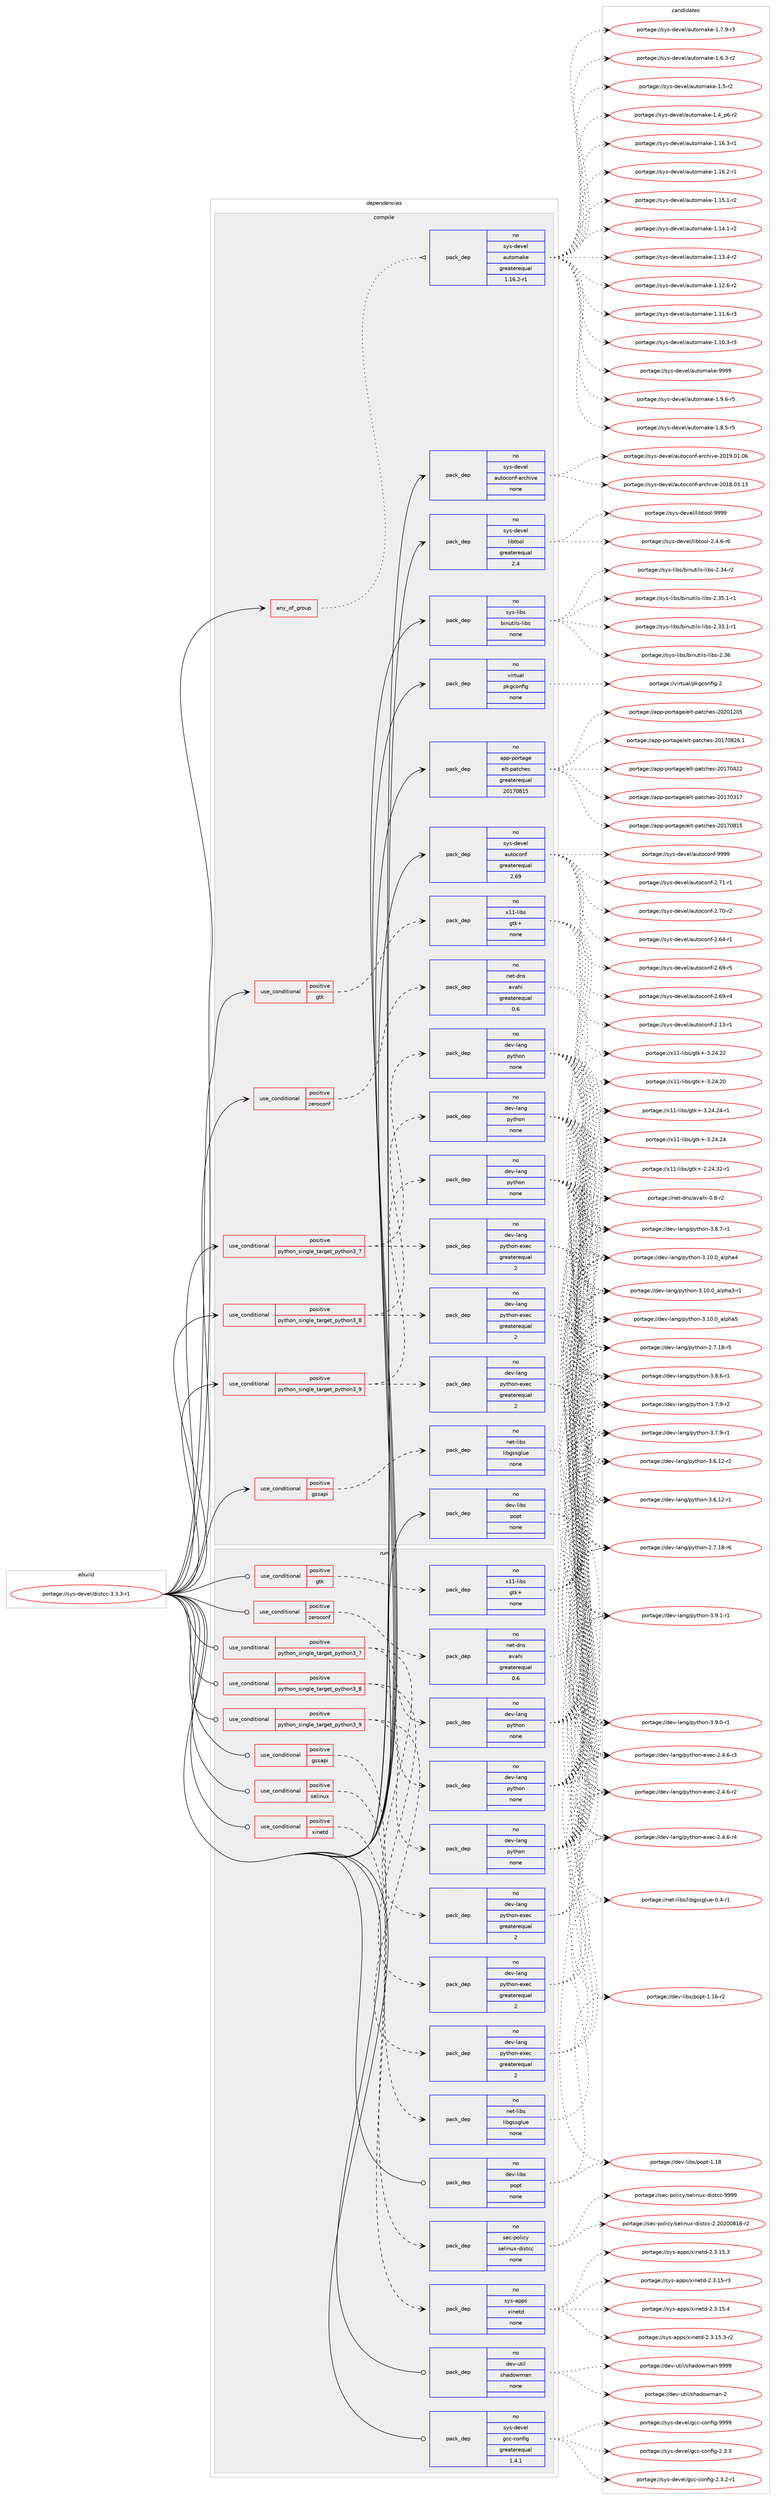digraph prolog {

# *************
# Graph options
# *************

newrank=true;
concentrate=true;
compound=true;
graph [rankdir=LR,fontname=Helvetica,fontsize=10,ranksep=1.5];#, ranksep=2.5, nodesep=0.2];
edge  [arrowhead=vee];
node  [fontname=Helvetica,fontsize=10];

# **********
# The ebuild
# **********

subgraph cluster_leftcol {
color=gray;
rank=same;
label=<<i>ebuild</i>>;
id [label="portage://sys-devel/distcc-3.3.3-r1", color=red, width=4, href="../sys-devel/distcc-3.3.3-r1.svg"];
}

# ****************
# The dependencies
# ****************

subgraph cluster_midcol {
color=gray;
label=<<i>dependencies</i>>;
subgraph cluster_compile {
fillcolor="#eeeeee";
style=filled;
label=<<i>compile</i>>;
subgraph any90 {
dependency6650 [label=<<TABLE BORDER="0" CELLBORDER="1" CELLSPACING="0" CELLPADDING="4"><TR><TD CELLPADDING="10">any_of_group</TD></TR></TABLE>>, shape=none, color=red];subgraph pack4736 {
dependency6651 [label=<<TABLE BORDER="0" CELLBORDER="1" CELLSPACING="0" CELLPADDING="4" WIDTH="220"><TR><TD ROWSPAN="6" CELLPADDING="30">pack_dep</TD></TR><TR><TD WIDTH="110">no</TD></TR><TR><TD>sys-devel</TD></TR><TR><TD>automake</TD></TR><TR><TD>greaterequal</TD></TR><TR><TD>1.16.2-r1</TD></TR></TABLE>>, shape=none, color=blue];
}
dependency6650:e -> dependency6651:w [weight=20,style="dotted",arrowhead="oinv"];
}
id:e -> dependency6650:w [weight=20,style="solid",arrowhead="vee"];
subgraph cond1815 {
dependency6652 [label=<<TABLE BORDER="0" CELLBORDER="1" CELLSPACING="0" CELLPADDING="4"><TR><TD ROWSPAN="3" CELLPADDING="10">use_conditional</TD></TR><TR><TD>positive</TD></TR><TR><TD>gssapi</TD></TR></TABLE>>, shape=none, color=red];
subgraph pack4737 {
dependency6653 [label=<<TABLE BORDER="0" CELLBORDER="1" CELLSPACING="0" CELLPADDING="4" WIDTH="220"><TR><TD ROWSPAN="6" CELLPADDING="30">pack_dep</TD></TR><TR><TD WIDTH="110">no</TD></TR><TR><TD>net-libs</TD></TR><TR><TD>libgssglue</TD></TR><TR><TD>none</TD></TR><TR><TD></TD></TR></TABLE>>, shape=none, color=blue];
}
dependency6652:e -> dependency6653:w [weight=20,style="dashed",arrowhead="vee"];
}
id:e -> dependency6652:w [weight=20,style="solid",arrowhead="vee"];
subgraph cond1816 {
dependency6654 [label=<<TABLE BORDER="0" CELLBORDER="1" CELLSPACING="0" CELLPADDING="4"><TR><TD ROWSPAN="3" CELLPADDING="10">use_conditional</TD></TR><TR><TD>positive</TD></TR><TR><TD>gtk</TD></TR></TABLE>>, shape=none, color=red];
subgraph pack4738 {
dependency6655 [label=<<TABLE BORDER="0" CELLBORDER="1" CELLSPACING="0" CELLPADDING="4" WIDTH="220"><TR><TD ROWSPAN="6" CELLPADDING="30">pack_dep</TD></TR><TR><TD WIDTH="110">no</TD></TR><TR><TD>x11-libs</TD></TR><TR><TD>gtk+</TD></TR><TR><TD>none</TD></TR><TR><TD></TD></TR></TABLE>>, shape=none, color=blue];
}
dependency6654:e -> dependency6655:w [weight=20,style="dashed",arrowhead="vee"];
}
id:e -> dependency6654:w [weight=20,style="solid",arrowhead="vee"];
subgraph cond1817 {
dependency6656 [label=<<TABLE BORDER="0" CELLBORDER="1" CELLSPACING="0" CELLPADDING="4"><TR><TD ROWSPAN="3" CELLPADDING="10">use_conditional</TD></TR><TR><TD>positive</TD></TR><TR><TD>python_single_target_python3_7</TD></TR></TABLE>>, shape=none, color=red];
subgraph pack4739 {
dependency6657 [label=<<TABLE BORDER="0" CELLBORDER="1" CELLSPACING="0" CELLPADDING="4" WIDTH="220"><TR><TD ROWSPAN="6" CELLPADDING="30">pack_dep</TD></TR><TR><TD WIDTH="110">no</TD></TR><TR><TD>dev-lang</TD></TR><TR><TD>python</TD></TR><TR><TD>none</TD></TR><TR><TD></TD></TR></TABLE>>, shape=none, color=blue];
}
dependency6656:e -> dependency6657:w [weight=20,style="dashed",arrowhead="vee"];
subgraph pack4740 {
dependency6658 [label=<<TABLE BORDER="0" CELLBORDER="1" CELLSPACING="0" CELLPADDING="4" WIDTH="220"><TR><TD ROWSPAN="6" CELLPADDING="30">pack_dep</TD></TR><TR><TD WIDTH="110">no</TD></TR><TR><TD>dev-lang</TD></TR><TR><TD>python-exec</TD></TR><TR><TD>greaterequal</TD></TR><TR><TD>2</TD></TR></TABLE>>, shape=none, color=blue];
}
dependency6656:e -> dependency6658:w [weight=20,style="dashed",arrowhead="vee"];
}
id:e -> dependency6656:w [weight=20,style="solid",arrowhead="vee"];
subgraph cond1818 {
dependency6659 [label=<<TABLE BORDER="0" CELLBORDER="1" CELLSPACING="0" CELLPADDING="4"><TR><TD ROWSPAN="3" CELLPADDING="10">use_conditional</TD></TR><TR><TD>positive</TD></TR><TR><TD>python_single_target_python3_8</TD></TR></TABLE>>, shape=none, color=red];
subgraph pack4741 {
dependency6660 [label=<<TABLE BORDER="0" CELLBORDER="1" CELLSPACING="0" CELLPADDING="4" WIDTH="220"><TR><TD ROWSPAN="6" CELLPADDING="30">pack_dep</TD></TR><TR><TD WIDTH="110">no</TD></TR><TR><TD>dev-lang</TD></TR><TR><TD>python</TD></TR><TR><TD>none</TD></TR><TR><TD></TD></TR></TABLE>>, shape=none, color=blue];
}
dependency6659:e -> dependency6660:w [weight=20,style="dashed",arrowhead="vee"];
subgraph pack4742 {
dependency6661 [label=<<TABLE BORDER="0" CELLBORDER="1" CELLSPACING="0" CELLPADDING="4" WIDTH="220"><TR><TD ROWSPAN="6" CELLPADDING="30">pack_dep</TD></TR><TR><TD WIDTH="110">no</TD></TR><TR><TD>dev-lang</TD></TR><TR><TD>python-exec</TD></TR><TR><TD>greaterequal</TD></TR><TR><TD>2</TD></TR></TABLE>>, shape=none, color=blue];
}
dependency6659:e -> dependency6661:w [weight=20,style="dashed",arrowhead="vee"];
}
id:e -> dependency6659:w [weight=20,style="solid",arrowhead="vee"];
subgraph cond1819 {
dependency6662 [label=<<TABLE BORDER="0" CELLBORDER="1" CELLSPACING="0" CELLPADDING="4"><TR><TD ROWSPAN="3" CELLPADDING="10">use_conditional</TD></TR><TR><TD>positive</TD></TR><TR><TD>python_single_target_python3_9</TD></TR></TABLE>>, shape=none, color=red];
subgraph pack4743 {
dependency6663 [label=<<TABLE BORDER="0" CELLBORDER="1" CELLSPACING="0" CELLPADDING="4" WIDTH="220"><TR><TD ROWSPAN="6" CELLPADDING="30">pack_dep</TD></TR><TR><TD WIDTH="110">no</TD></TR><TR><TD>dev-lang</TD></TR><TR><TD>python</TD></TR><TR><TD>none</TD></TR><TR><TD></TD></TR></TABLE>>, shape=none, color=blue];
}
dependency6662:e -> dependency6663:w [weight=20,style="dashed",arrowhead="vee"];
subgraph pack4744 {
dependency6664 [label=<<TABLE BORDER="0" CELLBORDER="1" CELLSPACING="0" CELLPADDING="4" WIDTH="220"><TR><TD ROWSPAN="6" CELLPADDING="30">pack_dep</TD></TR><TR><TD WIDTH="110">no</TD></TR><TR><TD>dev-lang</TD></TR><TR><TD>python-exec</TD></TR><TR><TD>greaterequal</TD></TR><TR><TD>2</TD></TR></TABLE>>, shape=none, color=blue];
}
dependency6662:e -> dependency6664:w [weight=20,style="dashed",arrowhead="vee"];
}
id:e -> dependency6662:w [weight=20,style="solid",arrowhead="vee"];
subgraph cond1820 {
dependency6665 [label=<<TABLE BORDER="0" CELLBORDER="1" CELLSPACING="0" CELLPADDING="4"><TR><TD ROWSPAN="3" CELLPADDING="10">use_conditional</TD></TR><TR><TD>positive</TD></TR><TR><TD>zeroconf</TD></TR></TABLE>>, shape=none, color=red];
subgraph pack4745 {
dependency6666 [label=<<TABLE BORDER="0" CELLBORDER="1" CELLSPACING="0" CELLPADDING="4" WIDTH="220"><TR><TD ROWSPAN="6" CELLPADDING="30">pack_dep</TD></TR><TR><TD WIDTH="110">no</TD></TR><TR><TD>net-dns</TD></TR><TR><TD>avahi</TD></TR><TR><TD>greaterequal</TD></TR><TR><TD>0.6</TD></TR></TABLE>>, shape=none, color=blue];
}
dependency6665:e -> dependency6666:w [weight=20,style="dashed",arrowhead="vee"];
}
id:e -> dependency6665:w [weight=20,style="solid",arrowhead="vee"];
subgraph pack4746 {
dependency6667 [label=<<TABLE BORDER="0" CELLBORDER="1" CELLSPACING="0" CELLPADDING="4" WIDTH="220"><TR><TD ROWSPAN="6" CELLPADDING="30">pack_dep</TD></TR><TR><TD WIDTH="110">no</TD></TR><TR><TD>app-portage</TD></TR><TR><TD>elt-patches</TD></TR><TR><TD>greaterequal</TD></TR><TR><TD>20170815</TD></TR></TABLE>>, shape=none, color=blue];
}
id:e -> dependency6667:w [weight=20,style="solid",arrowhead="vee"];
subgraph pack4747 {
dependency6668 [label=<<TABLE BORDER="0" CELLBORDER="1" CELLSPACING="0" CELLPADDING="4" WIDTH="220"><TR><TD ROWSPAN="6" CELLPADDING="30">pack_dep</TD></TR><TR><TD WIDTH="110">no</TD></TR><TR><TD>dev-libs</TD></TR><TR><TD>popt</TD></TR><TR><TD>none</TD></TR><TR><TD></TD></TR></TABLE>>, shape=none, color=blue];
}
id:e -> dependency6668:w [weight=20,style="solid",arrowhead="vee"];
subgraph pack4748 {
dependency6669 [label=<<TABLE BORDER="0" CELLBORDER="1" CELLSPACING="0" CELLPADDING="4" WIDTH="220"><TR><TD ROWSPAN="6" CELLPADDING="30">pack_dep</TD></TR><TR><TD WIDTH="110">no</TD></TR><TR><TD>sys-devel</TD></TR><TR><TD>autoconf</TD></TR><TR><TD>greaterequal</TD></TR><TR><TD>2.69</TD></TR></TABLE>>, shape=none, color=blue];
}
id:e -> dependency6669:w [weight=20,style="solid",arrowhead="vee"];
subgraph pack4749 {
dependency6670 [label=<<TABLE BORDER="0" CELLBORDER="1" CELLSPACING="0" CELLPADDING="4" WIDTH="220"><TR><TD ROWSPAN="6" CELLPADDING="30">pack_dep</TD></TR><TR><TD WIDTH="110">no</TD></TR><TR><TD>sys-devel</TD></TR><TR><TD>autoconf-archive</TD></TR><TR><TD>none</TD></TR><TR><TD></TD></TR></TABLE>>, shape=none, color=blue];
}
id:e -> dependency6670:w [weight=20,style="solid",arrowhead="vee"];
subgraph pack4750 {
dependency6671 [label=<<TABLE BORDER="0" CELLBORDER="1" CELLSPACING="0" CELLPADDING="4" WIDTH="220"><TR><TD ROWSPAN="6" CELLPADDING="30">pack_dep</TD></TR><TR><TD WIDTH="110">no</TD></TR><TR><TD>sys-devel</TD></TR><TR><TD>libtool</TD></TR><TR><TD>greaterequal</TD></TR><TR><TD>2.4</TD></TR></TABLE>>, shape=none, color=blue];
}
id:e -> dependency6671:w [weight=20,style="solid",arrowhead="vee"];
subgraph pack4751 {
dependency6672 [label=<<TABLE BORDER="0" CELLBORDER="1" CELLSPACING="0" CELLPADDING="4" WIDTH="220"><TR><TD ROWSPAN="6" CELLPADDING="30">pack_dep</TD></TR><TR><TD WIDTH="110">no</TD></TR><TR><TD>sys-libs</TD></TR><TR><TD>binutils-libs</TD></TR><TR><TD>none</TD></TR><TR><TD></TD></TR></TABLE>>, shape=none, color=blue];
}
id:e -> dependency6672:w [weight=20,style="solid",arrowhead="vee"];
subgraph pack4752 {
dependency6673 [label=<<TABLE BORDER="0" CELLBORDER="1" CELLSPACING="0" CELLPADDING="4" WIDTH="220"><TR><TD ROWSPAN="6" CELLPADDING="30">pack_dep</TD></TR><TR><TD WIDTH="110">no</TD></TR><TR><TD>virtual</TD></TR><TR><TD>pkgconfig</TD></TR><TR><TD>none</TD></TR><TR><TD></TD></TR></TABLE>>, shape=none, color=blue];
}
id:e -> dependency6673:w [weight=20,style="solid",arrowhead="vee"];
}
subgraph cluster_compileandrun {
fillcolor="#eeeeee";
style=filled;
label=<<i>compile and run</i>>;
}
subgraph cluster_run {
fillcolor="#eeeeee";
style=filled;
label=<<i>run</i>>;
subgraph cond1821 {
dependency6674 [label=<<TABLE BORDER="0" CELLBORDER="1" CELLSPACING="0" CELLPADDING="4"><TR><TD ROWSPAN="3" CELLPADDING="10">use_conditional</TD></TR><TR><TD>positive</TD></TR><TR><TD>gssapi</TD></TR></TABLE>>, shape=none, color=red];
subgraph pack4753 {
dependency6675 [label=<<TABLE BORDER="0" CELLBORDER="1" CELLSPACING="0" CELLPADDING="4" WIDTH="220"><TR><TD ROWSPAN="6" CELLPADDING="30">pack_dep</TD></TR><TR><TD WIDTH="110">no</TD></TR><TR><TD>net-libs</TD></TR><TR><TD>libgssglue</TD></TR><TR><TD>none</TD></TR><TR><TD></TD></TR></TABLE>>, shape=none, color=blue];
}
dependency6674:e -> dependency6675:w [weight=20,style="dashed",arrowhead="vee"];
}
id:e -> dependency6674:w [weight=20,style="solid",arrowhead="odot"];
subgraph cond1822 {
dependency6676 [label=<<TABLE BORDER="0" CELLBORDER="1" CELLSPACING="0" CELLPADDING="4"><TR><TD ROWSPAN="3" CELLPADDING="10">use_conditional</TD></TR><TR><TD>positive</TD></TR><TR><TD>gtk</TD></TR></TABLE>>, shape=none, color=red];
subgraph pack4754 {
dependency6677 [label=<<TABLE BORDER="0" CELLBORDER="1" CELLSPACING="0" CELLPADDING="4" WIDTH="220"><TR><TD ROWSPAN="6" CELLPADDING="30">pack_dep</TD></TR><TR><TD WIDTH="110">no</TD></TR><TR><TD>x11-libs</TD></TR><TR><TD>gtk+</TD></TR><TR><TD>none</TD></TR><TR><TD></TD></TR></TABLE>>, shape=none, color=blue];
}
dependency6676:e -> dependency6677:w [weight=20,style="dashed",arrowhead="vee"];
}
id:e -> dependency6676:w [weight=20,style="solid",arrowhead="odot"];
subgraph cond1823 {
dependency6678 [label=<<TABLE BORDER="0" CELLBORDER="1" CELLSPACING="0" CELLPADDING="4"><TR><TD ROWSPAN="3" CELLPADDING="10">use_conditional</TD></TR><TR><TD>positive</TD></TR><TR><TD>python_single_target_python3_7</TD></TR></TABLE>>, shape=none, color=red];
subgraph pack4755 {
dependency6679 [label=<<TABLE BORDER="0" CELLBORDER="1" CELLSPACING="0" CELLPADDING="4" WIDTH="220"><TR><TD ROWSPAN="6" CELLPADDING="30">pack_dep</TD></TR><TR><TD WIDTH="110">no</TD></TR><TR><TD>dev-lang</TD></TR><TR><TD>python</TD></TR><TR><TD>none</TD></TR><TR><TD></TD></TR></TABLE>>, shape=none, color=blue];
}
dependency6678:e -> dependency6679:w [weight=20,style="dashed",arrowhead="vee"];
subgraph pack4756 {
dependency6680 [label=<<TABLE BORDER="0" CELLBORDER="1" CELLSPACING="0" CELLPADDING="4" WIDTH="220"><TR><TD ROWSPAN="6" CELLPADDING="30">pack_dep</TD></TR><TR><TD WIDTH="110">no</TD></TR><TR><TD>dev-lang</TD></TR><TR><TD>python-exec</TD></TR><TR><TD>greaterequal</TD></TR><TR><TD>2</TD></TR></TABLE>>, shape=none, color=blue];
}
dependency6678:e -> dependency6680:w [weight=20,style="dashed",arrowhead="vee"];
}
id:e -> dependency6678:w [weight=20,style="solid",arrowhead="odot"];
subgraph cond1824 {
dependency6681 [label=<<TABLE BORDER="0" CELLBORDER="1" CELLSPACING="0" CELLPADDING="4"><TR><TD ROWSPAN="3" CELLPADDING="10">use_conditional</TD></TR><TR><TD>positive</TD></TR><TR><TD>python_single_target_python3_8</TD></TR></TABLE>>, shape=none, color=red];
subgraph pack4757 {
dependency6682 [label=<<TABLE BORDER="0" CELLBORDER="1" CELLSPACING="0" CELLPADDING="4" WIDTH="220"><TR><TD ROWSPAN="6" CELLPADDING="30">pack_dep</TD></TR><TR><TD WIDTH="110">no</TD></TR><TR><TD>dev-lang</TD></TR><TR><TD>python</TD></TR><TR><TD>none</TD></TR><TR><TD></TD></TR></TABLE>>, shape=none, color=blue];
}
dependency6681:e -> dependency6682:w [weight=20,style="dashed",arrowhead="vee"];
subgraph pack4758 {
dependency6683 [label=<<TABLE BORDER="0" CELLBORDER="1" CELLSPACING="0" CELLPADDING="4" WIDTH="220"><TR><TD ROWSPAN="6" CELLPADDING="30">pack_dep</TD></TR><TR><TD WIDTH="110">no</TD></TR><TR><TD>dev-lang</TD></TR><TR><TD>python-exec</TD></TR><TR><TD>greaterequal</TD></TR><TR><TD>2</TD></TR></TABLE>>, shape=none, color=blue];
}
dependency6681:e -> dependency6683:w [weight=20,style="dashed",arrowhead="vee"];
}
id:e -> dependency6681:w [weight=20,style="solid",arrowhead="odot"];
subgraph cond1825 {
dependency6684 [label=<<TABLE BORDER="0" CELLBORDER="1" CELLSPACING="0" CELLPADDING="4"><TR><TD ROWSPAN="3" CELLPADDING="10">use_conditional</TD></TR><TR><TD>positive</TD></TR><TR><TD>python_single_target_python3_9</TD></TR></TABLE>>, shape=none, color=red];
subgraph pack4759 {
dependency6685 [label=<<TABLE BORDER="0" CELLBORDER="1" CELLSPACING="0" CELLPADDING="4" WIDTH="220"><TR><TD ROWSPAN="6" CELLPADDING="30">pack_dep</TD></TR><TR><TD WIDTH="110">no</TD></TR><TR><TD>dev-lang</TD></TR><TR><TD>python</TD></TR><TR><TD>none</TD></TR><TR><TD></TD></TR></TABLE>>, shape=none, color=blue];
}
dependency6684:e -> dependency6685:w [weight=20,style="dashed",arrowhead="vee"];
subgraph pack4760 {
dependency6686 [label=<<TABLE BORDER="0" CELLBORDER="1" CELLSPACING="0" CELLPADDING="4" WIDTH="220"><TR><TD ROWSPAN="6" CELLPADDING="30">pack_dep</TD></TR><TR><TD WIDTH="110">no</TD></TR><TR><TD>dev-lang</TD></TR><TR><TD>python-exec</TD></TR><TR><TD>greaterequal</TD></TR><TR><TD>2</TD></TR></TABLE>>, shape=none, color=blue];
}
dependency6684:e -> dependency6686:w [weight=20,style="dashed",arrowhead="vee"];
}
id:e -> dependency6684:w [weight=20,style="solid",arrowhead="odot"];
subgraph cond1826 {
dependency6687 [label=<<TABLE BORDER="0" CELLBORDER="1" CELLSPACING="0" CELLPADDING="4"><TR><TD ROWSPAN="3" CELLPADDING="10">use_conditional</TD></TR><TR><TD>positive</TD></TR><TR><TD>selinux</TD></TR></TABLE>>, shape=none, color=red];
subgraph pack4761 {
dependency6688 [label=<<TABLE BORDER="0" CELLBORDER="1" CELLSPACING="0" CELLPADDING="4" WIDTH="220"><TR><TD ROWSPAN="6" CELLPADDING="30">pack_dep</TD></TR><TR><TD WIDTH="110">no</TD></TR><TR><TD>sec-policy</TD></TR><TR><TD>selinux-distcc</TD></TR><TR><TD>none</TD></TR><TR><TD></TD></TR></TABLE>>, shape=none, color=blue];
}
dependency6687:e -> dependency6688:w [weight=20,style="dashed",arrowhead="vee"];
}
id:e -> dependency6687:w [weight=20,style="solid",arrowhead="odot"];
subgraph cond1827 {
dependency6689 [label=<<TABLE BORDER="0" CELLBORDER="1" CELLSPACING="0" CELLPADDING="4"><TR><TD ROWSPAN="3" CELLPADDING="10">use_conditional</TD></TR><TR><TD>positive</TD></TR><TR><TD>xinetd</TD></TR></TABLE>>, shape=none, color=red];
subgraph pack4762 {
dependency6690 [label=<<TABLE BORDER="0" CELLBORDER="1" CELLSPACING="0" CELLPADDING="4" WIDTH="220"><TR><TD ROWSPAN="6" CELLPADDING="30">pack_dep</TD></TR><TR><TD WIDTH="110">no</TD></TR><TR><TD>sys-apps</TD></TR><TR><TD>xinetd</TD></TR><TR><TD>none</TD></TR><TR><TD></TD></TR></TABLE>>, shape=none, color=blue];
}
dependency6689:e -> dependency6690:w [weight=20,style="dashed",arrowhead="vee"];
}
id:e -> dependency6689:w [weight=20,style="solid",arrowhead="odot"];
subgraph cond1828 {
dependency6691 [label=<<TABLE BORDER="0" CELLBORDER="1" CELLSPACING="0" CELLPADDING="4"><TR><TD ROWSPAN="3" CELLPADDING="10">use_conditional</TD></TR><TR><TD>positive</TD></TR><TR><TD>zeroconf</TD></TR></TABLE>>, shape=none, color=red];
subgraph pack4763 {
dependency6692 [label=<<TABLE BORDER="0" CELLBORDER="1" CELLSPACING="0" CELLPADDING="4" WIDTH="220"><TR><TD ROWSPAN="6" CELLPADDING="30">pack_dep</TD></TR><TR><TD WIDTH="110">no</TD></TR><TR><TD>net-dns</TD></TR><TR><TD>avahi</TD></TR><TR><TD>greaterequal</TD></TR><TR><TD>0.6</TD></TR></TABLE>>, shape=none, color=blue];
}
dependency6691:e -> dependency6692:w [weight=20,style="dashed",arrowhead="vee"];
}
id:e -> dependency6691:w [weight=20,style="solid",arrowhead="odot"];
subgraph pack4764 {
dependency6693 [label=<<TABLE BORDER="0" CELLBORDER="1" CELLSPACING="0" CELLPADDING="4" WIDTH="220"><TR><TD ROWSPAN="6" CELLPADDING="30">pack_dep</TD></TR><TR><TD WIDTH="110">no</TD></TR><TR><TD>dev-libs</TD></TR><TR><TD>popt</TD></TR><TR><TD>none</TD></TR><TR><TD></TD></TR></TABLE>>, shape=none, color=blue];
}
id:e -> dependency6693:w [weight=20,style="solid",arrowhead="odot"];
subgraph pack4765 {
dependency6694 [label=<<TABLE BORDER="0" CELLBORDER="1" CELLSPACING="0" CELLPADDING="4" WIDTH="220"><TR><TD ROWSPAN="6" CELLPADDING="30">pack_dep</TD></TR><TR><TD WIDTH="110">no</TD></TR><TR><TD>dev-util</TD></TR><TR><TD>shadowman</TD></TR><TR><TD>none</TD></TR><TR><TD></TD></TR></TABLE>>, shape=none, color=blue];
}
id:e -> dependency6694:w [weight=20,style="solid",arrowhead="odot"];
subgraph pack4766 {
dependency6695 [label=<<TABLE BORDER="0" CELLBORDER="1" CELLSPACING="0" CELLPADDING="4" WIDTH="220"><TR><TD ROWSPAN="6" CELLPADDING="30">pack_dep</TD></TR><TR><TD WIDTH="110">no</TD></TR><TR><TD>sys-devel</TD></TR><TR><TD>gcc-config</TD></TR><TR><TD>greaterequal</TD></TR><TR><TD>1.4.1</TD></TR></TABLE>>, shape=none, color=blue];
}
id:e -> dependency6695:w [weight=20,style="solid",arrowhead="odot"];
}
}

# **************
# The candidates
# **************

subgraph cluster_choices {
rank=same;
color=gray;
label=<<i>candidates</i>>;

subgraph choice4736 {
color=black;
nodesep=1;
choice115121115451001011181011084797117116111109971071014557575757 [label="portage://sys-devel/automake-9999", color=red, width=4,href="../sys-devel/automake-9999.svg"];
choice115121115451001011181011084797117116111109971071014549465746544511453 [label="portage://sys-devel/automake-1.9.6-r5", color=red, width=4,href="../sys-devel/automake-1.9.6-r5.svg"];
choice115121115451001011181011084797117116111109971071014549465646534511453 [label="portage://sys-devel/automake-1.8.5-r5", color=red, width=4,href="../sys-devel/automake-1.8.5-r5.svg"];
choice115121115451001011181011084797117116111109971071014549465546574511451 [label="portage://sys-devel/automake-1.7.9-r3", color=red, width=4,href="../sys-devel/automake-1.7.9-r3.svg"];
choice115121115451001011181011084797117116111109971071014549465446514511450 [label="portage://sys-devel/automake-1.6.3-r2", color=red, width=4,href="../sys-devel/automake-1.6.3-r2.svg"];
choice11512111545100101118101108479711711611110997107101454946534511450 [label="portage://sys-devel/automake-1.5-r2", color=red, width=4,href="../sys-devel/automake-1.5-r2.svg"];
choice115121115451001011181011084797117116111109971071014549465295112544511450 [label="portage://sys-devel/automake-1.4_p6-r2", color=red, width=4,href="../sys-devel/automake-1.4_p6-r2.svg"];
choice11512111545100101118101108479711711611110997107101454946495446514511449 [label="portage://sys-devel/automake-1.16.3-r1", color=red, width=4,href="../sys-devel/automake-1.16.3-r1.svg"];
choice11512111545100101118101108479711711611110997107101454946495446504511449 [label="portage://sys-devel/automake-1.16.2-r1", color=red, width=4,href="../sys-devel/automake-1.16.2-r1.svg"];
choice11512111545100101118101108479711711611110997107101454946495346494511450 [label="portage://sys-devel/automake-1.15.1-r2", color=red, width=4,href="../sys-devel/automake-1.15.1-r2.svg"];
choice11512111545100101118101108479711711611110997107101454946495246494511450 [label="portage://sys-devel/automake-1.14.1-r2", color=red, width=4,href="../sys-devel/automake-1.14.1-r2.svg"];
choice11512111545100101118101108479711711611110997107101454946495146524511450 [label="portage://sys-devel/automake-1.13.4-r2", color=red, width=4,href="../sys-devel/automake-1.13.4-r2.svg"];
choice11512111545100101118101108479711711611110997107101454946495046544511450 [label="portage://sys-devel/automake-1.12.6-r2", color=red, width=4,href="../sys-devel/automake-1.12.6-r2.svg"];
choice11512111545100101118101108479711711611110997107101454946494946544511451 [label="portage://sys-devel/automake-1.11.6-r3", color=red, width=4,href="../sys-devel/automake-1.11.6-r3.svg"];
choice11512111545100101118101108479711711611110997107101454946494846514511451 [label="portage://sys-devel/automake-1.10.3-r3", color=red, width=4,href="../sys-devel/automake-1.10.3-r3.svg"];
dependency6651:e -> choice115121115451001011181011084797117116111109971071014557575757:w [style=dotted,weight="100"];
dependency6651:e -> choice115121115451001011181011084797117116111109971071014549465746544511453:w [style=dotted,weight="100"];
dependency6651:e -> choice115121115451001011181011084797117116111109971071014549465646534511453:w [style=dotted,weight="100"];
dependency6651:e -> choice115121115451001011181011084797117116111109971071014549465546574511451:w [style=dotted,weight="100"];
dependency6651:e -> choice115121115451001011181011084797117116111109971071014549465446514511450:w [style=dotted,weight="100"];
dependency6651:e -> choice11512111545100101118101108479711711611110997107101454946534511450:w [style=dotted,weight="100"];
dependency6651:e -> choice115121115451001011181011084797117116111109971071014549465295112544511450:w [style=dotted,weight="100"];
dependency6651:e -> choice11512111545100101118101108479711711611110997107101454946495446514511449:w [style=dotted,weight="100"];
dependency6651:e -> choice11512111545100101118101108479711711611110997107101454946495446504511449:w [style=dotted,weight="100"];
dependency6651:e -> choice11512111545100101118101108479711711611110997107101454946495346494511450:w [style=dotted,weight="100"];
dependency6651:e -> choice11512111545100101118101108479711711611110997107101454946495246494511450:w [style=dotted,weight="100"];
dependency6651:e -> choice11512111545100101118101108479711711611110997107101454946495146524511450:w [style=dotted,weight="100"];
dependency6651:e -> choice11512111545100101118101108479711711611110997107101454946495046544511450:w [style=dotted,weight="100"];
dependency6651:e -> choice11512111545100101118101108479711711611110997107101454946494946544511451:w [style=dotted,weight="100"];
dependency6651:e -> choice11512111545100101118101108479711711611110997107101454946494846514511451:w [style=dotted,weight="100"];
}
subgraph choice4737 {
color=black;
nodesep=1;
choice11010111645108105981154710810598103115115103108117101454846524511449 [label="portage://net-libs/libgssglue-0.4-r1", color=red, width=4,href="../net-libs/libgssglue-0.4-r1.svg"];
dependency6653:e -> choice11010111645108105981154710810598103115115103108117101454846524511449:w [style=dotted,weight="100"];
}
subgraph choice4738 {
color=black;
nodesep=1;
choice12049494510810598115471031161074345514650524650524511449 [label="portage://x11-libs/gtk+-3.24.24-r1", color=red, width=4,href="../x11-libs/gtk+-3.24.24-r1.svg"];
choice1204949451081059811547103116107434551465052465052 [label="portage://x11-libs/gtk+-3.24.24", color=red, width=4,href="../x11-libs/gtk+-3.24.24.svg"];
choice1204949451081059811547103116107434551465052465050 [label="portage://x11-libs/gtk+-3.24.22", color=red, width=4,href="../x11-libs/gtk+-3.24.22.svg"];
choice1204949451081059811547103116107434551465052465048 [label="portage://x11-libs/gtk+-3.24.20", color=red, width=4,href="../x11-libs/gtk+-3.24.20.svg"];
choice12049494510810598115471031161074345504650524651504511449 [label="portage://x11-libs/gtk+-2.24.32-r1", color=red, width=4,href="../x11-libs/gtk+-2.24.32-r1.svg"];
dependency6655:e -> choice12049494510810598115471031161074345514650524650524511449:w [style=dotted,weight="100"];
dependency6655:e -> choice1204949451081059811547103116107434551465052465052:w [style=dotted,weight="100"];
dependency6655:e -> choice1204949451081059811547103116107434551465052465050:w [style=dotted,weight="100"];
dependency6655:e -> choice1204949451081059811547103116107434551465052465048:w [style=dotted,weight="100"];
dependency6655:e -> choice12049494510810598115471031161074345504650524651504511449:w [style=dotted,weight="100"];
}
subgraph choice4739 {
color=black;
nodesep=1;
choice1001011184510897110103471121211161041111104551465746494511449 [label="portage://dev-lang/python-3.9.1-r1", color=red, width=4,href="../dev-lang/python-3.9.1-r1.svg"];
choice1001011184510897110103471121211161041111104551465746484511449 [label="portage://dev-lang/python-3.9.0-r1", color=red, width=4,href="../dev-lang/python-3.9.0-r1.svg"];
choice1001011184510897110103471121211161041111104551465646554511449 [label="portage://dev-lang/python-3.8.7-r1", color=red, width=4,href="../dev-lang/python-3.8.7-r1.svg"];
choice1001011184510897110103471121211161041111104551465646544511449 [label="portage://dev-lang/python-3.8.6-r1", color=red, width=4,href="../dev-lang/python-3.8.6-r1.svg"];
choice1001011184510897110103471121211161041111104551465546574511450 [label="portage://dev-lang/python-3.7.9-r2", color=red, width=4,href="../dev-lang/python-3.7.9-r2.svg"];
choice1001011184510897110103471121211161041111104551465546574511449 [label="portage://dev-lang/python-3.7.9-r1", color=red, width=4,href="../dev-lang/python-3.7.9-r1.svg"];
choice100101118451089711010347112121116104111110455146544649504511450 [label="portage://dev-lang/python-3.6.12-r2", color=red, width=4,href="../dev-lang/python-3.6.12-r2.svg"];
choice100101118451089711010347112121116104111110455146544649504511449 [label="portage://dev-lang/python-3.6.12-r1", color=red, width=4,href="../dev-lang/python-3.6.12-r1.svg"];
choice1001011184510897110103471121211161041111104551464948464895971081121049753 [label="portage://dev-lang/python-3.10.0_alpha5", color=red, width=4,href="../dev-lang/python-3.10.0_alpha5.svg"];
choice1001011184510897110103471121211161041111104551464948464895971081121049752 [label="portage://dev-lang/python-3.10.0_alpha4", color=red, width=4,href="../dev-lang/python-3.10.0_alpha4.svg"];
choice10010111845108971101034711212111610411111045514649484648959710811210497514511449 [label="portage://dev-lang/python-3.10.0_alpha3-r1", color=red, width=4,href="../dev-lang/python-3.10.0_alpha3-r1.svg"];
choice100101118451089711010347112121116104111110455046554649564511454 [label="portage://dev-lang/python-2.7.18-r6", color=red, width=4,href="../dev-lang/python-2.7.18-r6.svg"];
choice100101118451089711010347112121116104111110455046554649564511453 [label="portage://dev-lang/python-2.7.18-r5", color=red, width=4,href="../dev-lang/python-2.7.18-r5.svg"];
dependency6657:e -> choice1001011184510897110103471121211161041111104551465746494511449:w [style=dotted,weight="100"];
dependency6657:e -> choice1001011184510897110103471121211161041111104551465746484511449:w [style=dotted,weight="100"];
dependency6657:e -> choice1001011184510897110103471121211161041111104551465646554511449:w [style=dotted,weight="100"];
dependency6657:e -> choice1001011184510897110103471121211161041111104551465646544511449:w [style=dotted,weight="100"];
dependency6657:e -> choice1001011184510897110103471121211161041111104551465546574511450:w [style=dotted,weight="100"];
dependency6657:e -> choice1001011184510897110103471121211161041111104551465546574511449:w [style=dotted,weight="100"];
dependency6657:e -> choice100101118451089711010347112121116104111110455146544649504511450:w [style=dotted,weight="100"];
dependency6657:e -> choice100101118451089711010347112121116104111110455146544649504511449:w [style=dotted,weight="100"];
dependency6657:e -> choice1001011184510897110103471121211161041111104551464948464895971081121049753:w [style=dotted,weight="100"];
dependency6657:e -> choice1001011184510897110103471121211161041111104551464948464895971081121049752:w [style=dotted,weight="100"];
dependency6657:e -> choice10010111845108971101034711212111610411111045514649484648959710811210497514511449:w [style=dotted,weight="100"];
dependency6657:e -> choice100101118451089711010347112121116104111110455046554649564511454:w [style=dotted,weight="100"];
dependency6657:e -> choice100101118451089711010347112121116104111110455046554649564511453:w [style=dotted,weight="100"];
}
subgraph choice4740 {
color=black;
nodesep=1;
choice10010111845108971101034711212111610411111045101120101994550465246544511452 [label="portage://dev-lang/python-exec-2.4.6-r4", color=red, width=4,href="../dev-lang/python-exec-2.4.6-r4.svg"];
choice10010111845108971101034711212111610411111045101120101994550465246544511451 [label="portage://dev-lang/python-exec-2.4.6-r3", color=red, width=4,href="../dev-lang/python-exec-2.4.6-r3.svg"];
choice10010111845108971101034711212111610411111045101120101994550465246544511450 [label="portage://dev-lang/python-exec-2.4.6-r2", color=red, width=4,href="../dev-lang/python-exec-2.4.6-r2.svg"];
dependency6658:e -> choice10010111845108971101034711212111610411111045101120101994550465246544511452:w [style=dotted,weight="100"];
dependency6658:e -> choice10010111845108971101034711212111610411111045101120101994550465246544511451:w [style=dotted,weight="100"];
dependency6658:e -> choice10010111845108971101034711212111610411111045101120101994550465246544511450:w [style=dotted,weight="100"];
}
subgraph choice4741 {
color=black;
nodesep=1;
choice1001011184510897110103471121211161041111104551465746494511449 [label="portage://dev-lang/python-3.9.1-r1", color=red, width=4,href="../dev-lang/python-3.9.1-r1.svg"];
choice1001011184510897110103471121211161041111104551465746484511449 [label="portage://dev-lang/python-3.9.0-r1", color=red, width=4,href="../dev-lang/python-3.9.0-r1.svg"];
choice1001011184510897110103471121211161041111104551465646554511449 [label="portage://dev-lang/python-3.8.7-r1", color=red, width=4,href="../dev-lang/python-3.8.7-r1.svg"];
choice1001011184510897110103471121211161041111104551465646544511449 [label="portage://dev-lang/python-3.8.6-r1", color=red, width=4,href="../dev-lang/python-3.8.6-r1.svg"];
choice1001011184510897110103471121211161041111104551465546574511450 [label="portage://dev-lang/python-3.7.9-r2", color=red, width=4,href="../dev-lang/python-3.7.9-r2.svg"];
choice1001011184510897110103471121211161041111104551465546574511449 [label="portage://dev-lang/python-3.7.9-r1", color=red, width=4,href="../dev-lang/python-3.7.9-r1.svg"];
choice100101118451089711010347112121116104111110455146544649504511450 [label="portage://dev-lang/python-3.6.12-r2", color=red, width=4,href="../dev-lang/python-3.6.12-r2.svg"];
choice100101118451089711010347112121116104111110455146544649504511449 [label="portage://dev-lang/python-3.6.12-r1", color=red, width=4,href="../dev-lang/python-3.6.12-r1.svg"];
choice1001011184510897110103471121211161041111104551464948464895971081121049753 [label="portage://dev-lang/python-3.10.0_alpha5", color=red, width=4,href="../dev-lang/python-3.10.0_alpha5.svg"];
choice1001011184510897110103471121211161041111104551464948464895971081121049752 [label="portage://dev-lang/python-3.10.0_alpha4", color=red, width=4,href="../dev-lang/python-3.10.0_alpha4.svg"];
choice10010111845108971101034711212111610411111045514649484648959710811210497514511449 [label="portage://dev-lang/python-3.10.0_alpha3-r1", color=red, width=4,href="../dev-lang/python-3.10.0_alpha3-r1.svg"];
choice100101118451089711010347112121116104111110455046554649564511454 [label="portage://dev-lang/python-2.7.18-r6", color=red, width=4,href="../dev-lang/python-2.7.18-r6.svg"];
choice100101118451089711010347112121116104111110455046554649564511453 [label="portage://dev-lang/python-2.7.18-r5", color=red, width=4,href="../dev-lang/python-2.7.18-r5.svg"];
dependency6660:e -> choice1001011184510897110103471121211161041111104551465746494511449:w [style=dotted,weight="100"];
dependency6660:e -> choice1001011184510897110103471121211161041111104551465746484511449:w [style=dotted,weight="100"];
dependency6660:e -> choice1001011184510897110103471121211161041111104551465646554511449:w [style=dotted,weight="100"];
dependency6660:e -> choice1001011184510897110103471121211161041111104551465646544511449:w [style=dotted,weight="100"];
dependency6660:e -> choice1001011184510897110103471121211161041111104551465546574511450:w [style=dotted,weight="100"];
dependency6660:e -> choice1001011184510897110103471121211161041111104551465546574511449:w [style=dotted,weight="100"];
dependency6660:e -> choice100101118451089711010347112121116104111110455146544649504511450:w [style=dotted,weight="100"];
dependency6660:e -> choice100101118451089711010347112121116104111110455146544649504511449:w [style=dotted,weight="100"];
dependency6660:e -> choice1001011184510897110103471121211161041111104551464948464895971081121049753:w [style=dotted,weight="100"];
dependency6660:e -> choice1001011184510897110103471121211161041111104551464948464895971081121049752:w [style=dotted,weight="100"];
dependency6660:e -> choice10010111845108971101034711212111610411111045514649484648959710811210497514511449:w [style=dotted,weight="100"];
dependency6660:e -> choice100101118451089711010347112121116104111110455046554649564511454:w [style=dotted,weight="100"];
dependency6660:e -> choice100101118451089711010347112121116104111110455046554649564511453:w [style=dotted,weight="100"];
}
subgraph choice4742 {
color=black;
nodesep=1;
choice10010111845108971101034711212111610411111045101120101994550465246544511452 [label="portage://dev-lang/python-exec-2.4.6-r4", color=red, width=4,href="../dev-lang/python-exec-2.4.6-r4.svg"];
choice10010111845108971101034711212111610411111045101120101994550465246544511451 [label="portage://dev-lang/python-exec-2.4.6-r3", color=red, width=4,href="../dev-lang/python-exec-2.4.6-r3.svg"];
choice10010111845108971101034711212111610411111045101120101994550465246544511450 [label="portage://dev-lang/python-exec-2.4.6-r2", color=red, width=4,href="../dev-lang/python-exec-2.4.6-r2.svg"];
dependency6661:e -> choice10010111845108971101034711212111610411111045101120101994550465246544511452:w [style=dotted,weight="100"];
dependency6661:e -> choice10010111845108971101034711212111610411111045101120101994550465246544511451:w [style=dotted,weight="100"];
dependency6661:e -> choice10010111845108971101034711212111610411111045101120101994550465246544511450:w [style=dotted,weight="100"];
}
subgraph choice4743 {
color=black;
nodesep=1;
choice1001011184510897110103471121211161041111104551465746494511449 [label="portage://dev-lang/python-3.9.1-r1", color=red, width=4,href="../dev-lang/python-3.9.1-r1.svg"];
choice1001011184510897110103471121211161041111104551465746484511449 [label="portage://dev-lang/python-3.9.0-r1", color=red, width=4,href="../dev-lang/python-3.9.0-r1.svg"];
choice1001011184510897110103471121211161041111104551465646554511449 [label="portage://dev-lang/python-3.8.7-r1", color=red, width=4,href="../dev-lang/python-3.8.7-r1.svg"];
choice1001011184510897110103471121211161041111104551465646544511449 [label="portage://dev-lang/python-3.8.6-r1", color=red, width=4,href="../dev-lang/python-3.8.6-r1.svg"];
choice1001011184510897110103471121211161041111104551465546574511450 [label="portage://dev-lang/python-3.7.9-r2", color=red, width=4,href="../dev-lang/python-3.7.9-r2.svg"];
choice1001011184510897110103471121211161041111104551465546574511449 [label="portage://dev-lang/python-3.7.9-r1", color=red, width=4,href="../dev-lang/python-3.7.9-r1.svg"];
choice100101118451089711010347112121116104111110455146544649504511450 [label="portage://dev-lang/python-3.6.12-r2", color=red, width=4,href="../dev-lang/python-3.6.12-r2.svg"];
choice100101118451089711010347112121116104111110455146544649504511449 [label="portage://dev-lang/python-3.6.12-r1", color=red, width=4,href="../dev-lang/python-3.6.12-r1.svg"];
choice1001011184510897110103471121211161041111104551464948464895971081121049753 [label="portage://dev-lang/python-3.10.0_alpha5", color=red, width=4,href="../dev-lang/python-3.10.0_alpha5.svg"];
choice1001011184510897110103471121211161041111104551464948464895971081121049752 [label="portage://dev-lang/python-3.10.0_alpha4", color=red, width=4,href="../dev-lang/python-3.10.0_alpha4.svg"];
choice10010111845108971101034711212111610411111045514649484648959710811210497514511449 [label="portage://dev-lang/python-3.10.0_alpha3-r1", color=red, width=4,href="../dev-lang/python-3.10.0_alpha3-r1.svg"];
choice100101118451089711010347112121116104111110455046554649564511454 [label="portage://dev-lang/python-2.7.18-r6", color=red, width=4,href="../dev-lang/python-2.7.18-r6.svg"];
choice100101118451089711010347112121116104111110455046554649564511453 [label="portage://dev-lang/python-2.7.18-r5", color=red, width=4,href="../dev-lang/python-2.7.18-r5.svg"];
dependency6663:e -> choice1001011184510897110103471121211161041111104551465746494511449:w [style=dotted,weight="100"];
dependency6663:e -> choice1001011184510897110103471121211161041111104551465746484511449:w [style=dotted,weight="100"];
dependency6663:e -> choice1001011184510897110103471121211161041111104551465646554511449:w [style=dotted,weight="100"];
dependency6663:e -> choice1001011184510897110103471121211161041111104551465646544511449:w [style=dotted,weight="100"];
dependency6663:e -> choice1001011184510897110103471121211161041111104551465546574511450:w [style=dotted,weight="100"];
dependency6663:e -> choice1001011184510897110103471121211161041111104551465546574511449:w [style=dotted,weight="100"];
dependency6663:e -> choice100101118451089711010347112121116104111110455146544649504511450:w [style=dotted,weight="100"];
dependency6663:e -> choice100101118451089711010347112121116104111110455146544649504511449:w [style=dotted,weight="100"];
dependency6663:e -> choice1001011184510897110103471121211161041111104551464948464895971081121049753:w [style=dotted,weight="100"];
dependency6663:e -> choice1001011184510897110103471121211161041111104551464948464895971081121049752:w [style=dotted,weight="100"];
dependency6663:e -> choice10010111845108971101034711212111610411111045514649484648959710811210497514511449:w [style=dotted,weight="100"];
dependency6663:e -> choice100101118451089711010347112121116104111110455046554649564511454:w [style=dotted,weight="100"];
dependency6663:e -> choice100101118451089711010347112121116104111110455046554649564511453:w [style=dotted,weight="100"];
}
subgraph choice4744 {
color=black;
nodesep=1;
choice10010111845108971101034711212111610411111045101120101994550465246544511452 [label="portage://dev-lang/python-exec-2.4.6-r4", color=red, width=4,href="../dev-lang/python-exec-2.4.6-r4.svg"];
choice10010111845108971101034711212111610411111045101120101994550465246544511451 [label="portage://dev-lang/python-exec-2.4.6-r3", color=red, width=4,href="../dev-lang/python-exec-2.4.6-r3.svg"];
choice10010111845108971101034711212111610411111045101120101994550465246544511450 [label="portage://dev-lang/python-exec-2.4.6-r2", color=red, width=4,href="../dev-lang/python-exec-2.4.6-r2.svg"];
dependency6664:e -> choice10010111845108971101034711212111610411111045101120101994550465246544511452:w [style=dotted,weight="100"];
dependency6664:e -> choice10010111845108971101034711212111610411111045101120101994550465246544511451:w [style=dotted,weight="100"];
dependency6664:e -> choice10010111845108971101034711212111610411111045101120101994550465246544511450:w [style=dotted,weight="100"];
}
subgraph choice4745 {
color=black;
nodesep=1;
choice11010111645100110115479711897104105454846564511450 [label="portage://net-dns/avahi-0.8-r2", color=red, width=4,href="../net-dns/avahi-0.8-r2.svg"];
dependency6666:e -> choice11010111645100110115479711897104105454846564511450:w [style=dotted,weight="100"];
}
subgraph choice4746 {
color=black;
nodesep=1;
choice97112112451121111141169710310147101108116451129711699104101115455048504849504853 [label="portage://app-portage/elt-patches-20201205", color=red, width=4,href="../app-portage/elt-patches-20201205.svg"];
choice971121124511211111411697103101471011081164511297116991041011154550484955485650544649 [label="portage://app-portage/elt-patches-20170826.1", color=red, width=4,href="../app-portage/elt-patches-20170826.1.svg"];
choice97112112451121111141169710310147101108116451129711699104101115455048495548564953 [label="portage://app-portage/elt-patches-20170815", color=red, width=4,href="../app-portage/elt-patches-20170815.svg"];
choice97112112451121111141169710310147101108116451129711699104101115455048495548525050 [label="portage://app-portage/elt-patches-20170422", color=red, width=4,href="../app-portage/elt-patches-20170422.svg"];
choice97112112451121111141169710310147101108116451129711699104101115455048495548514955 [label="portage://app-portage/elt-patches-20170317", color=red, width=4,href="../app-portage/elt-patches-20170317.svg"];
dependency6667:e -> choice97112112451121111141169710310147101108116451129711699104101115455048504849504853:w [style=dotted,weight="100"];
dependency6667:e -> choice971121124511211111411697103101471011081164511297116991041011154550484955485650544649:w [style=dotted,weight="100"];
dependency6667:e -> choice97112112451121111141169710310147101108116451129711699104101115455048495548564953:w [style=dotted,weight="100"];
dependency6667:e -> choice97112112451121111141169710310147101108116451129711699104101115455048495548525050:w [style=dotted,weight="100"];
dependency6667:e -> choice97112112451121111141169710310147101108116451129711699104101115455048495548514955:w [style=dotted,weight="100"];
}
subgraph choice4747 {
color=black;
nodesep=1;
choice1001011184510810598115471121111121164549464956 [label="portage://dev-libs/popt-1.18", color=red, width=4,href="../dev-libs/popt-1.18.svg"];
choice10010111845108105981154711211111211645494649544511450 [label="portage://dev-libs/popt-1.16-r2", color=red, width=4,href="../dev-libs/popt-1.16-r2.svg"];
dependency6668:e -> choice1001011184510810598115471121111121164549464956:w [style=dotted,weight="100"];
dependency6668:e -> choice10010111845108105981154711211111211645494649544511450:w [style=dotted,weight="100"];
}
subgraph choice4748 {
color=black;
nodesep=1;
choice115121115451001011181011084797117116111991111101024557575757 [label="portage://sys-devel/autoconf-9999", color=red, width=4,href="../sys-devel/autoconf-9999.svg"];
choice1151211154510010111810110847971171161119911111010245504655494511449 [label="portage://sys-devel/autoconf-2.71-r1", color=red, width=4,href="../sys-devel/autoconf-2.71-r1.svg"];
choice1151211154510010111810110847971171161119911111010245504655484511450 [label="portage://sys-devel/autoconf-2.70-r2", color=red, width=4,href="../sys-devel/autoconf-2.70-r2.svg"];
choice1151211154510010111810110847971171161119911111010245504654574511453 [label="portage://sys-devel/autoconf-2.69-r5", color=red, width=4,href="../sys-devel/autoconf-2.69-r5.svg"];
choice1151211154510010111810110847971171161119911111010245504654574511452 [label="portage://sys-devel/autoconf-2.69-r4", color=red, width=4,href="../sys-devel/autoconf-2.69-r4.svg"];
choice1151211154510010111810110847971171161119911111010245504654524511449 [label="portage://sys-devel/autoconf-2.64-r1", color=red, width=4,href="../sys-devel/autoconf-2.64-r1.svg"];
choice1151211154510010111810110847971171161119911111010245504649514511449 [label="portage://sys-devel/autoconf-2.13-r1", color=red, width=4,href="../sys-devel/autoconf-2.13-r1.svg"];
dependency6669:e -> choice115121115451001011181011084797117116111991111101024557575757:w [style=dotted,weight="100"];
dependency6669:e -> choice1151211154510010111810110847971171161119911111010245504655494511449:w [style=dotted,weight="100"];
dependency6669:e -> choice1151211154510010111810110847971171161119911111010245504655484511450:w [style=dotted,weight="100"];
dependency6669:e -> choice1151211154510010111810110847971171161119911111010245504654574511453:w [style=dotted,weight="100"];
dependency6669:e -> choice1151211154510010111810110847971171161119911111010245504654574511452:w [style=dotted,weight="100"];
dependency6669:e -> choice1151211154510010111810110847971171161119911111010245504654524511449:w [style=dotted,weight="100"];
dependency6669:e -> choice1151211154510010111810110847971171161119911111010245504649514511449:w [style=dotted,weight="100"];
}
subgraph choice4749 {
color=black;
nodesep=1;
choice115121115451001011181011084797117116111991111101024597114991041051181014550484957464849464854 [label="portage://sys-devel/autoconf-archive-2019.01.06", color=red, width=4,href="../sys-devel/autoconf-archive-2019.01.06.svg"];
choice115121115451001011181011084797117116111991111101024597114991041051181014550484956464851464951 [label="portage://sys-devel/autoconf-archive-2018.03.13", color=red, width=4,href="../sys-devel/autoconf-archive-2018.03.13.svg"];
dependency6670:e -> choice115121115451001011181011084797117116111991111101024597114991041051181014550484957464849464854:w [style=dotted,weight="100"];
dependency6670:e -> choice115121115451001011181011084797117116111991111101024597114991041051181014550484956464851464951:w [style=dotted,weight="100"];
}
subgraph choice4750 {
color=black;
nodesep=1;
choice1151211154510010111810110847108105981161111111084557575757 [label="portage://sys-devel/libtool-9999", color=red, width=4,href="../sys-devel/libtool-9999.svg"];
choice1151211154510010111810110847108105981161111111084550465246544511454 [label="portage://sys-devel/libtool-2.4.6-r6", color=red, width=4,href="../sys-devel/libtool-2.4.6-r6.svg"];
dependency6671:e -> choice1151211154510010111810110847108105981161111111084557575757:w [style=dotted,weight="100"];
dependency6671:e -> choice1151211154510010111810110847108105981161111111084550465246544511454:w [style=dotted,weight="100"];
}
subgraph choice4751 {
color=black;
nodesep=1;
choice1151211154510810598115479810511011711610510811545108105981154550465154 [label="portage://sys-libs/binutils-libs-2.36", color=red, width=4,href="../sys-libs/binutils-libs-2.36.svg"];
choice115121115451081059811547981051101171161051081154510810598115455046515346494511449 [label="portage://sys-libs/binutils-libs-2.35.1-r1", color=red, width=4,href="../sys-libs/binutils-libs-2.35.1-r1.svg"];
choice11512111545108105981154798105110117116105108115451081059811545504651524511450 [label="portage://sys-libs/binutils-libs-2.34-r2", color=red, width=4,href="../sys-libs/binutils-libs-2.34-r2.svg"];
choice115121115451081059811547981051101171161051081154510810598115455046515146494511449 [label="portage://sys-libs/binutils-libs-2.33.1-r1", color=red, width=4,href="../sys-libs/binutils-libs-2.33.1-r1.svg"];
dependency6672:e -> choice1151211154510810598115479810511011711610510811545108105981154550465154:w [style=dotted,weight="100"];
dependency6672:e -> choice115121115451081059811547981051101171161051081154510810598115455046515346494511449:w [style=dotted,weight="100"];
dependency6672:e -> choice11512111545108105981154798105110117116105108115451081059811545504651524511450:w [style=dotted,weight="100"];
dependency6672:e -> choice115121115451081059811547981051101171161051081154510810598115455046515146494511449:w [style=dotted,weight="100"];
}
subgraph choice4752 {
color=black;
nodesep=1;
choice1181051141161179710847112107103991111101021051034550 [label="portage://virtual/pkgconfig-2", color=red, width=4,href="../virtual/pkgconfig-2.svg"];
dependency6673:e -> choice1181051141161179710847112107103991111101021051034550:w [style=dotted,weight="100"];
}
subgraph choice4753 {
color=black;
nodesep=1;
choice11010111645108105981154710810598103115115103108117101454846524511449 [label="portage://net-libs/libgssglue-0.4-r1", color=red, width=4,href="../net-libs/libgssglue-0.4-r1.svg"];
dependency6675:e -> choice11010111645108105981154710810598103115115103108117101454846524511449:w [style=dotted,weight="100"];
}
subgraph choice4754 {
color=black;
nodesep=1;
choice12049494510810598115471031161074345514650524650524511449 [label="portage://x11-libs/gtk+-3.24.24-r1", color=red, width=4,href="../x11-libs/gtk+-3.24.24-r1.svg"];
choice1204949451081059811547103116107434551465052465052 [label="portage://x11-libs/gtk+-3.24.24", color=red, width=4,href="../x11-libs/gtk+-3.24.24.svg"];
choice1204949451081059811547103116107434551465052465050 [label="portage://x11-libs/gtk+-3.24.22", color=red, width=4,href="../x11-libs/gtk+-3.24.22.svg"];
choice1204949451081059811547103116107434551465052465048 [label="portage://x11-libs/gtk+-3.24.20", color=red, width=4,href="../x11-libs/gtk+-3.24.20.svg"];
choice12049494510810598115471031161074345504650524651504511449 [label="portage://x11-libs/gtk+-2.24.32-r1", color=red, width=4,href="../x11-libs/gtk+-2.24.32-r1.svg"];
dependency6677:e -> choice12049494510810598115471031161074345514650524650524511449:w [style=dotted,weight="100"];
dependency6677:e -> choice1204949451081059811547103116107434551465052465052:w [style=dotted,weight="100"];
dependency6677:e -> choice1204949451081059811547103116107434551465052465050:w [style=dotted,weight="100"];
dependency6677:e -> choice1204949451081059811547103116107434551465052465048:w [style=dotted,weight="100"];
dependency6677:e -> choice12049494510810598115471031161074345504650524651504511449:w [style=dotted,weight="100"];
}
subgraph choice4755 {
color=black;
nodesep=1;
choice1001011184510897110103471121211161041111104551465746494511449 [label="portage://dev-lang/python-3.9.1-r1", color=red, width=4,href="../dev-lang/python-3.9.1-r1.svg"];
choice1001011184510897110103471121211161041111104551465746484511449 [label="portage://dev-lang/python-3.9.0-r1", color=red, width=4,href="../dev-lang/python-3.9.0-r1.svg"];
choice1001011184510897110103471121211161041111104551465646554511449 [label="portage://dev-lang/python-3.8.7-r1", color=red, width=4,href="../dev-lang/python-3.8.7-r1.svg"];
choice1001011184510897110103471121211161041111104551465646544511449 [label="portage://dev-lang/python-3.8.6-r1", color=red, width=4,href="../dev-lang/python-3.8.6-r1.svg"];
choice1001011184510897110103471121211161041111104551465546574511450 [label="portage://dev-lang/python-3.7.9-r2", color=red, width=4,href="../dev-lang/python-3.7.9-r2.svg"];
choice1001011184510897110103471121211161041111104551465546574511449 [label="portage://dev-lang/python-3.7.9-r1", color=red, width=4,href="../dev-lang/python-3.7.9-r1.svg"];
choice100101118451089711010347112121116104111110455146544649504511450 [label="portage://dev-lang/python-3.6.12-r2", color=red, width=4,href="../dev-lang/python-3.6.12-r2.svg"];
choice100101118451089711010347112121116104111110455146544649504511449 [label="portage://dev-lang/python-3.6.12-r1", color=red, width=4,href="../dev-lang/python-3.6.12-r1.svg"];
choice1001011184510897110103471121211161041111104551464948464895971081121049753 [label="portage://dev-lang/python-3.10.0_alpha5", color=red, width=4,href="../dev-lang/python-3.10.0_alpha5.svg"];
choice1001011184510897110103471121211161041111104551464948464895971081121049752 [label="portage://dev-lang/python-3.10.0_alpha4", color=red, width=4,href="../dev-lang/python-3.10.0_alpha4.svg"];
choice10010111845108971101034711212111610411111045514649484648959710811210497514511449 [label="portage://dev-lang/python-3.10.0_alpha3-r1", color=red, width=4,href="../dev-lang/python-3.10.0_alpha3-r1.svg"];
choice100101118451089711010347112121116104111110455046554649564511454 [label="portage://dev-lang/python-2.7.18-r6", color=red, width=4,href="../dev-lang/python-2.7.18-r6.svg"];
choice100101118451089711010347112121116104111110455046554649564511453 [label="portage://dev-lang/python-2.7.18-r5", color=red, width=4,href="../dev-lang/python-2.7.18-r5.svg"];
dependency6679:e -> choice1001011184510897110103471121211161041111104551465746494511449:w [style=dotted,weight="100"];
dependency6679:e -> choice1001011184510897110103471121211161041111104551465746484511449:w [style=dotted,weight="100"];
dependency6679:e -> choice1001011184510897110103471121211161041111104551465646554511449:w [style=dotted,weight="100"];
dependency6679:e -> choice1001011184510897110103471121211161041111104551465646544511449:w [style=dotted,weight="100"];
dependency6679:e -> choice1001011184510897110103471121211161041111104551465546574511450:w [style=dotted,weight="100"];
dependency6679:e -> choice1001011184510897110103471121211161041111104551465546574511449:w [style=dotted,weight="100"];
dependency6679:e -> choice100101118451089711010347112121116104111110455146544649504511450:w [style=dotted,weight="100"];
dependency6679:e -> choice100101118451089711010347112121116104111110455146544649504511449:w [style=dotted,weight="100"];
dependency6679:e -> choice1001011184510897110103471121211161041111104551464948464895971081121049753:w [style=dotted,weight="100"];
dependency6679:e -> choice1001011184510897110103471121211161041111104551464948464895971081121049752:w [style=dotted,weight="100"];
dependency6679:e -> choice10010111845108971101034711212111610411111045514649484648959710811210497514511449:w [style=dotted,weight="100"];
dependency6679:e -> choice100101118451089711010347112121116104111110455046554649564511454:w [style=dotted,weight="100"];
dependency6679:e -> choice100101118451089711010347112121116104111110455046554649564511453:w [style=dotted,weight="100"];
}
subgraph choice4756 {
color=black;
nodesep=1;
choice10010111845108971101034711212111610411111045101120101994550465246544511452 [label="portage://dev-lang/python-exec-2.4.6-r4", color=red, width=4,href="../dev-lang/python-exec-2.4.6-r4.svg"];
choice10010111845108971101034711212111610411111045101120101994550465246544511451 [label="portage://dev-lang/python-exec-2.4.6-r3", color=red, width=4,href="../dev-lang/python-exec-2.4.6-r3.svg"];
choice10010111845108971101034711212111610411111045101120101994550465246544511450 [label="portage://dev-lang/python-exec-2.4.6-r2", color=red, width=4,href="../dev-lang/python-exec-2.4.6-r2.svg"];
dependency6680:e -> choice10010111845108971101034711212111610411111045101120101994550465246544511452:w [style=dotted,weight="100"];
dependency6680:e -> choice10010111845108971101034711212111610411111045101120101994550465246544511451:w [style=dotted,weight="100"];
dependency6680:e -> choice10010111845108971101034711212111610411111045101120101994550465246544511450:w [style=dotted,weight="100"];
}
subgraph choice4757 {
color=black;
nodesep=1;
choice1001011184510897110103471121211161041111104551465746494511449 [label="portage://dev-lang/python-3.9.1-r1", color=red, width=4,href="../dev-lang/python-3.9.1-r1.svg"];
choice1001011184510897110103471121211161041111104551465746484511449 [label="portage://dev-lang/python-3.9.0-r1", color=red, width=4,href="../dev-lang/python-3.9.0-r1.svg"];
choice1001011184510897110103471121211161041111104551465646554511449 [label="portage://dev-lang/python-3.8.7-r1", color=red, width=4,href="../dev-lang/python-3.8.7-r1.svg"];
choice1001011184510897110103471121211161041111104551465646544511449 [label="portage://dev-lang/python-3.8.6-r1", color=red, width=4,href="../dev-lang/python-3.8.6-r1.svg"];
choice1001011184510897110103471121211161041111104551465546574511450 [label="portage://dev-lang/python-3.7.9-r2", color=red, width=4,href="../dev-lang/python-3.7.9-r2.svg"];
choice1001011184510897110103471121211161041111104551465546574511449 [label="portage://dev-lang/python-3.7.9-r1", color=red, width=4,href="../dev-lang/python-3.7.9-r1.svg"];
choice100101118451089711010347112121116104111110455146544649504511450 [label="portage://dev-lang/python-3.6.12-r2", color=red, width=4,href="../dev-lang/python-3.6.12-r2.svg"];
choice100101118451089711010347112121116104111110455146544649504511449 [label="portage://dev-lang/python-3.6.12-r1", color=red, width=4,href="../dev-lang/python-3.6.12-r1.svg"];
choice1001011184510897110103471121211161041111104551464948464895971081121049753 [label="portage://dev-lang/python-3.10.0_alpha5", color=red, width=4,href="../dev-lang/python-3.10.0_alpha5.svg"];
choice1001011184510897110103471121211161041111104551464948464895971081121049752 [label="portage://dev-lang/python-3.10.0_alpha4", color=red, width=4,href="../dev-lang/python-3.10.0_alpha4.svg"];
choice10010111845108971101034711212111610411111045514649484648959710811210497514511449 [label="portage://dev-lang/python-3.10.0_alpha3-r1", color=red, width=4,href="../dev-lang/python-3.10.0_alpha3-r1.svg"];
choice100101118451089711010347112121116104111110455046554649564511454 [label="portage://dev-lang/python-2.7.18-r6", color=red, width=4,href="../dev-lang/python-2.7.18-r6.svg"];
choice100101118451089711010347112121116104111110455046554649564511453 [label="portage://dev-lang/python-2.7.18-r5", color=red, width=4,href="../dev-lang/python-2.7.18-r5.svg"];
dependency6682:e -> choice1001011184510897110103471121211161041111104551465746494511449:w [style=dotted,weight="100"];
dependency6682:e -> choice1001011184510897110103471121211161041111104551465746484511449:w [style=dotted,weight="100"];
dependency6682:e -> choice1001011184510897110103471121211161041111104551465646554511449:w [style=dotted,weight="100"];
dependency6682:e -> choice1001011184510897110103471121211161041111104551465646544511449:w [style=dotted,weight="100"];
dependency6682:e -> choice1001011184510897110103471121211161041111104551465546574511450:w [style=dotted,weight="100"];
dependency6682:e -> choice1001011184510897110103471121211161041111104551465546574511449:w [style=dotted,weight="100"];
dependency6682:e -> choice100101118451089711010347112121116104111110455146544649504511450:w [style=dotted,weight="100"];
dependency6682:e -> choice100101118451089711010347112121116104111110455146544649504511449:w [style=dotted,weight="100"];
dependency6682:e -> choice1001011184510897110103471121211161041111104551464948464895971081121049753:w [style=dotted,weight="100"];
dependency6682:e -> choice1001011184510897110103471121211161041111104551464948464895971081121049752:w [style=dotted,weight="100"];
dependency6682:e -> choice10010111845108971101034711212111610411111045514649484648959710811210497514511449:w [style=dotted,weight="100"];
dependency6682:e -> choice100101118451089711010347112121116104111110455046554649564511454:w [style=dotted,weight="100"];
dependency6682:e -> choice100101118451089711010347112121116104111110455046554649564511453:w [style=dotted,weight="100"];
}
subgraph choice4758 {
color=black;
nodesep=1;
choice10010111845108971101034711212111610411111045101120101994550465246544511452 [label="portage://dev-lang/python-exec-2.4.6-r4", color=red, width=4,href="../dev-lang/python-exec-2.4.6-r4.svg"];
choice10010111845108971101034711212111610411111045101120101994550465246544511451 [label="portage://dev-lang/python-exec-2.4.6-r3", color=red, width=4,href="../dev-lang/python-exec-2.4.6-r3.svg"];
choice10010111845108971101034711212111610411111045101120101994550465246544511450 [label="portage://dev-lang/python-exec-2.4.6-r2", color=red, width=4,href="../dev-lang/python-exec-2.4.6-r2.svg"];
dependency6683:e -> choice10010111845108971101034711212111610411111045101120101994550465246544511452:w [style=dotted,weight="100"];
dependency6683:e -> choice10010111845108971101034711212111610411111045101120101994550465246544511451:w [style=dotted,weight="100"];
dependency6683:e -> choice10010111845108971101034711212111610411111045101120101994550465246544511450:w [style=dotted,weight="100"];
}
subgraph choice4759 {
color=black;
nodesep=1;
choice1001011184510897110103471121211161041111104551465746494511449 [label="portage://dev-lang/python-3.9.1-r1", color=red, width=4,href="../dev-lang/python-3.9.1-r1.svg"];
choice1001011184510897110103471121211161041111104551465746484511449 [label="portage://dev-lang/python-3.9.0-r1", color=red, width=4,href="../dev-lang/python-3.9.0-r1.svg"];
choice1001011184510897110103471121211161041111104551465646554511449 [label="portage://dev-lang/python-3.8.7-r1", color=red, width=4,href="../dev-lang/python-3.8.7-r1.svg"];
choice1001011184510897110103471121211161041111104551465646544511449 [label="portage://dev-lang/python-3.8.6-r1", color=red, width=4,href="../dev-lang/python-3.8.6-r1.svg"];
choice1001011184510897110103471121211161041111104551465546574511450 [label="portage://dev-lang/python-3.7.9-r2", color=red, width=4,href="../dev-lang/python-3.7.9-r2.svg"];
choice1001011184510897110103471121211161041111104551465546574511449 [label="portage://dev-lang/python-3.7.9-r1", color=red, width=4,href="../dev-lang/python-3.7.9-r1.svg"];
choice100101118451089711010347112121116104111110455146544649504511450 [label="portage://dev-lang/python-3.6.12-r2", color=red, width=4,href="../dev-lang/python-3.6.12-r2.svg"];
choice100101118451089711010347112121116104111110455146544649504511449 [label="portage://dev-lang/python-3.6.12-r1", color=red, width=4,href="../dev-lang/python-3.6.12-r1.svg"];
choice1001011184510897110103471121211161041111104551464948464895971081121049753 [label="portage://dev-lang/python-3.10.0_alpha5", color=red, width=4,href="../dev-lang/python-3.10.0_alpha5.svg"];
choice1001011184510897110103471121211161041111104551464948464895971081121049752 [label="portage://dev-lang/python-3.10.0_alpha4", color=red, width=4,href="../dev-lang/python-3.10.0_alpha4.svg"];
choice10010111845108971101034711212111610411111045514649484648959710811210497514511449 [label="portage://dev-lang/python-3.10.0_alpha3-r1", color=red, width=4,href="../dev-lang/python-3.10.0_alpha3-r1.svg"];
choice100101118451089711010347112121116104111110455046554649564511454 [label="portage://dev-lang/python-2.7.18-r6", color=red, width=4,href="../dev-lang/python-2.7.18-r6.svg"];
choice100101118451089711010347112121116104111110455046554649564511453 [label="portage://dev-lang/python-2.7.18-r5", color=red, width=4,href="../dev-lang/python-2.7.18-r5.svg"];
dependency6685:e -> choice1001011184510897110103471121211161041111104551465746494511449:w [style=dotted,weight="100"];
dependency6685:e -> choice1001011184510897110103471121211161041111104551465746484511449:w [style=dotted,weight="100"];
dependency6685:e -> choice1001011184510897110103471121211161041111104551465646554511449:w [style=dotted,weight="100"];
dependency6685:e -> choice1001011184510897110103471121211161041111104551465646544511449:w [style=dotted,weight="100"];
dependency6685:e -> choice1001011184510897110103471121211161041111104551465546574511450:w [style=dotted,weight="100"];
dependency6685:e -> choice1001011184510897110103471121211161041111104551465546574511449:w [style=dotted,weight="100"];
dependency6685:e -> choice100101118451089711010347112121116104111110455146544649504511450:w [style=dotted,weight="100"];
dependency6685:e -> choice100101118451089711010347112121116104111110455146544649504511449:w [style=dotted,weight="100"];
dependency6685:e -> choice1001011184510897110103471121211161041111104551464948464895971081121049753:w [style=dotted,weight="100"];
dependency6685:e -> choice1001011184510897110103471121211161041111104551464948464895971081121049752:w [style=dotted,weight="100"];
dependency6685:e -> choice10010111845108971101034711212111610411111045514649484648959710811210497514511449:w [style=dotted,weight="100"];
dependency6685:e -> choice100101118451089711010347112121116104111110455046554649564511454:w [style=dotted,weight="100"];
dependency6685:e -> choice100101118451089711010347112121116104111110455046554649564511453:w [style=dotted,weight="100"];
}
subgraph choice4760 {
color=black;
nodesep=1;
choice10010111845108971101034711212111610411111045101120101994550465246544511452 [label="portage://dev-lang/python-exec-2.4.6-r4", color=red, width=4,href="../dev-lang/python-exec-2.4.6-r4.svg"];
choice10010111845108971101034711212111610411111045101120101994550465246544511451 [label="portage://dev-lang/python-exec-2.4.6-r3", color=red, width=4,href="../dev-lang/python-exec-2.4.6-r3.svg"];
choice10010111845108971101034711212111610411111045101120101994550465246544511450 [label="portage://dev-lang/python-exec-2.4.6-r2", color=red, width=4,href="../dev-lang/python-exec-2.4.6-r2.svg"];
dependency6686:e -> choice10010111845108971101034711212111610411111045101120101994550465246544511452:w [style=dotted,weight="100"];
dependency6686:e -> choice10010111845108971101034711212111610411111045101120101994550465246544511451:w [style=dotted,weight="100"];
dependency6686:e -> choice10010111845108971101034711212111610411111045101120101994550465246544511450:w [style=dotted,weight="100"];
}
subgraph choice4761 {
color=black;
nodesep=1;
choice115101994511211110810599121471151011081051101171204510010511511699994557575757 [label="portage://sec-policy/selinux-distcc-9999", color=red, width=4,href="../sec-policy/selinux-distcc-9999.svg"];
choice1151019945112111108105991214711510110810511011712045100105115116999945504650485048485649564511450 [label="portage://sec-policy/selinux-distcc-2.20200818-r2", color=red, width=4,href="../sec-policy/selinux-distcc-2.20200818-r2.svg"];
dependency6688:e -> choice115101994511211110810599121471151011081051101171204510010511511699994557575757:w [style=dotted,weight="100"];
dependency6688:e -> choice1151019945112111108105991214711510110810511011712045100105115116999945504650485048485649564511450:w [style=dotted,weight="100"];
}
subgraph choice4762 {
color=black;
nodesep=1;
choice115121115459711211211547120105110101116100455046514649534652 [label="portage://sys-apps/xinetd-2.3.15.4", color=red, width=4,href="../sys-apps/xinetd-2.3.15.4.svg"];
choice1151211154597112112115471201051101011161004550465146495346514511450 [label="portage://sys-apps/xinetd-2.3.15.3-r2", color=red, width=4,href="../sys-apps/xinetd-2.3.15.3-r2.svg"];
choice115121115459711211211547120105110101116100455046514649534651 [label="portage://sys-apps/xinetd-2.3.15.3", color=red, width=4,href="../sys-apps/xinetd-2.3.15.3.svg"];
choice115121115459711211211547120105110101116100455046514649534511451 [label="portage://sys-apps/xinetd-2.3.15-r3", color=red, width=4,href="../sys-apps/xinetd-2.3.15-r3.svg"];
dependency6690:e -> choice115121115459711211211547120105110101116100455046514649534652:w [style=dotted,weight="100"];
dependency6690:e -> choice1151211154597112112115471201051101011161004550465146495346514511450:w [style=dotted,weight="100"];
dependency6690:e -> choice115121115459711211211547120105110101116100455046514649534651:w [style=dotted,weight="100"];
dependency6690:e -> choice115121115459711211211547120105110101116100455046514649534511451:w [style=dotted,weight="100"];
}
subgraph choice4763 {
color=black;
nodesep=1;
choice11010111645100110115479711897104105454846564511450 [label="portage://net-dns/avahi-0.8-r2", color=red, width=4,href="../net-dns/avahi-0.8-r2.svg"];
dependency6692:e -> choice11010111645100110115479711897104105454846564511450:w [style=dotted,weight="100"];
}
subgraph choice4764 {
color=black;
nodesep=1;
choice1001011184510810598115471121111121164549464956 [label="portage://dev-libs/popt-1.18", color=red, width=4,href="../dev-libs/popt-1.18.svg"];
choice10010111845108105981154711211111211645494649544511450 [label="portage://dev-libs/popt-1.16-r2", color=red, width=4,href="../dev-libs/popt-1.16-r2.svg"];
dependency6693:e -> choice1001011184510810598115471121111121164549464956:w [style=dotted,weight="100"];
dependency6693:e -> choice10010111845108105981154711211111211645494649544511450:w [style=dotted,weight="100"];
}
subgraph choice4765 {
color=black;
nodesep=1;
choice100101118451171161051084711510497100111119109971104557575757 [label="portage://dev-util/shadowman-9999", color=red, width=4,href="../dev-util/shadowman-9999.svg"];
choice100101118451171161051084711510497100111119109971104550 [label="portage://dev-util/shadowman-2", color=red, width=4,href="../dev-util/shadowman-2.svg"];
dependency6694:e -> choice100101118451171161051084711510497100111119109971104557575757:w [style=dotted,weight="100"];
dependency6694:e -> choice100101118451171161051084711510497100111119109971104550:w [style=dotted,weight="100"];
}
subgraph choice4766 {
color=black;
nodesep=1;
choice1151211154510010111810110847103999945991111101021051034557575757 [label="portage://sys-devel/gcc-config-9999", color=red, width=4,href="../sys-devel/gcc-config-9999.svg"];
choice115121115451001011181011084710399994599111110102105103455046514651 [label="portage://sys-devel/gcc-config-2.3.3", color=red, width=4,href="../sys-devel/gcc-config-2.3.3.svg"];
choice1151211154510010111810110847103999945991111101021051034550465146504511449 [label="portage://sys-devel/gcc-config-2.3.2-r1", color=red, width=4,href="../sys-devel/gcc-config-2.3.2-r1.svg"];
dependency6695:e -> choice1151211154510010111810110847103999945991111101021051034557575757:w [style=dotted,weight="100"];
dependency6695:e -> choice115121115451001011181011084710399994599111110102105103455046514651:w [style=dotted,weight="100"];
dependency6695:e -> choice1151211154510010111810110847103999945991111101021051034550465146504511449:w [style=dotted,weight="100"];
}
}

}
